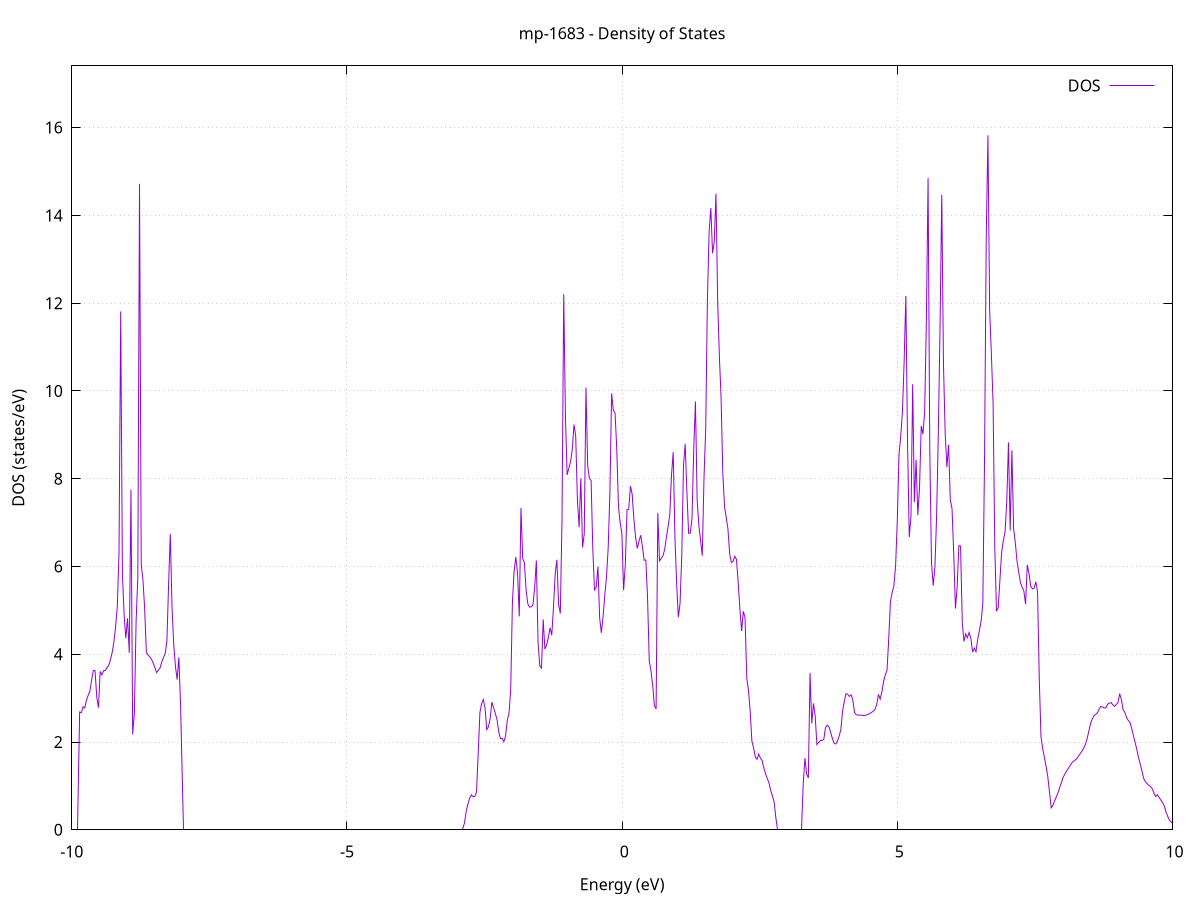 set title 'mp-1683 - Density of States'
set xlabel 'Energy (eV)'
set ylabel 'DOS (states/eV)'
set grid
set xrange [-10:10]
set yrange [0:17.407]
set xzeroaxis lt -1
set terminal png size 800,600
set output 'mp-1683_dos_gnuplot.png'
plot '-' using 1:2 with lines title 'DOS'
-49.112000 0.000000
-49.080900 0.000000
-49.049800 0.000000
-49.018700 0.000000
-48.987700 0.000000
-48.956600 0.000000
-48.925500 0.000000
-48.894400 0.000000
-48.863300 0.000000
-48.832300 0.000000
-48.801200 0.000000
-48.770100 0.000000
-48.739000 0.000000
-48.707900 0.000000
-48.676900 0.000000
-48.645800 0.000000
-48.614700 0.000000
-48.583600 0.000000
-48.552500 0.000000
-48.521500 0.000000
-48.490400 0.000000
-48.459300 0.000000
-48.428200 0.000000
-48.397100 0.000000
-48.366100 0.000000
-48.335000 0.000000
-48.303900 0.000000
-48.272800 0.000000
-48.241700 0.000000
-48.210600 0.000000
-48.179600 0.000000
-48.148500 0.000000
-48.117400 0.000000
-48.086300 0.000000
-48.055200 0.000000
-48.024200 0.000000
-47.993100 0.000000
-47.962000 0.000000
-47.930900 0.000000
-47.899800 0.000000
-47.868800 0.000000
-47.837700 0.000000
-47.806600 0.000000
-47.775500 0.000000
-47.744400 0.000000
-47.713400 0.000000
-47.682300 0.000000
-47.651200 0.000000
-47.620100 0.000000
-47.589000 0.000000
-47.558000 0.000000
-47.526900 0.000000
-47.495800 0.000000
-47.464700 0.000000
-47.433600 0.000000
-47.402600 0.000000
-47.371500 0.000000
-47.340400 0.000000
-47.309300 0.000000
-47.278200 0.000000
-47.247200 0.000000
-47.216100 0.000000
-47.185000 0.000000
-47.153900 0.000000
-47.122800 0.000000
-47.091700 0.000000
-47.060700 0.000000
-47.029600 0.000000
-46.998500 0.000000
-46.967400 0.000000
-46.936300 0.000000
-46.905300 0.000000
-46.874200 0.000000
-46.843100 0.000000
-46.812000 0.000000
-46.780900 0.000000
-46.749900 0.000000
-46.718800 0.000000
-46.687700 0.000000
-46.656600 0.000000
-46.625500 0.000000
-46.594500 0.000000
-46.563400 0.000000
-46.532300 0.000000
-46.501200 0.000000
-46.470100 0.000000
-46.439100 0.000000
-46.408000 0.000000
-46.376900 0.000000
-46.345800 0.000000
-46.314700 0.000000
-46.283700 434.742500
-46.252600 0.000000
-46.221500 0.000000
-46.190400 0.000000
-46.159300 0.000000
-46.128200 0.000000
-46.097200 0.000000
-46.066100 0.000000
-46.035000 0.000000
-46.003900 0.000000
-45.972800 0.000000
-45.941800 0.000000
-45.910700 0.000000
-45.879600 0.000000
-45.848500 0.000000
-45.817400 0.000000
-45.786400 0.000000
-45.755300 0.000000
-45.724200 0.000000
-45.693100 0.000000
-45.662000 0.000000
-45.631000 0.000000
-45.599900 0.000000
-45.568800 0.000000
-45.537700 0.000000
-45.506600 0.000000
-45.475600 0.000000
-45.444500 0.000000
-45.413400 0.000000
-45.382300 0.000000
-45.351200 0.000000
-45.320200 0.000000
-45.289100 0.000000
-45.258000 0.000000
-45.226900 0.000000
-45.195800 0.000000
-45.164800 0.000000
-45.133700 0.000000
-45.102600 0.000000
-45.071500 0.000000
-45.040400 0.000000
-45.009300 0.000000
-44.978300 0.000000
-44.947200 0.000000
-44.916100 0.000000
-44.885000 0.000000
-44.853900 0.000000
-44.822900 0.000000
-44.791800 0.000000
-44.760700 0.000000
-44.729600 0.000000
-44.698500 0.000000
-44.667500 0.000000
-44.636400 0.000000
-44.605300 0.000000
-44.574200 0.000000
-44.543100 0.000000
-44.512100 0.000000
-44.481000 0.000000
-44.449900 0.000000
-44.418800 0.000000
-44.387700 0.000000
-44.356700 0.000000
-44.325600 0.000000
-44.294500 0.000000
-44.263400 0.000000
-44.232300 0.000000
-44.201300 0.000000
-44.170200 0.000000
-44.139100 0.000000
-44.108000 0.000000
-44.076900 0.000000
-44.045800 0.000000
-44.014800 0.000000
-43.983700 0.000000
-43.952600 0.000000
-43.921500 0.000000
-43.890400 0.000000
-43.859400 0.000000
-43.828300 0.000000
-43.797200 0.000000
-43.766100 0.000000
-43.735000 0.000000
-43.704000 0.000000
-43.672900 0.000000
-43.641800 0.000000
-43.610700 0.000000
-43.579600 0.000000
-43.548600 0.000000
-43.517500 0.000000
-43.486400 0.000000
-43.455300 0.000000
-43.424200 0.000000
-43.393200 0.000000
-43.362100 0.000000
-43.331000 0.000000
-43.299900 0.000000
-43.268800 0.000000
-43.237800 0.000000
-43.206700 0.000000
-43.175600 0.000000
-43.144500 0.000000
-43.113400 0.000000
-43.082400 0.000000
-43.051300 0.000000
-43.020200 0.000000
-42.989100 0.000000
-42.958000 0.000000
-42.926900 0.000000
-42.895900 0.000000
-42.864800 0.000000
-42.833700 0.000000
-42.802600 0.000000
-42.771500 0.000000
-42.740500 0.000000
-42.709400 0.000000
-42.678300 0.000000
-42.647200 0.000000
-42.616100 0.000000
-42.585100 0.000000
-42.554000 0.000000
-42.522900 0.000000
-42.491800 0.000000
-42.460700 0.000000
-42.429700 0.000000
-42.398600 0.000000
-42.367500 0.000000
-42.336400 0.000000
-42.305300 0.000000
-42.274300 0.000000
-42.243200 0.000000
-42.212100 0.000000
-42.181000 0.000000
-42.149900 0.000000
-42.118900 0.000000
-42.087800 0.000000
-42.056700 0.000000
-42.025600 0.000000
-41.994500 0.000000
-41.963400 0.000000
-41.932400 0.000000
-41.901300 0.000000
-41.870200 0.000000
-41.839100 0.000000
-41.808000 0.000000
-41.777000 0.000000
-41.745900 0.000000
-41.714800 0.000000
-41.683700 0.000000
-41.652600 0.000000
-41.621600 0.000000
-41.590500 0.000000
-41.559400 0.000000
-41.528300 0.000000
-41.497200 0.000000
-41.466200 0.000000
-41.435100 0.000000
-41.404000 0.000000
-41.372900 0.000000
-41.341800 0.000000
-41.310800 0.000000
-41.279700 0.000000
-41.248600 0.000000
-41.217500 0.000000
-41.186400 0.000000
-41.155400 0.000000
-41.124300 0.000000
-41.093200 0.000000
-41.062100 0.000000
-41.031000 0.000000
-40.999900 0.000000
-40.968900 0.000000
-40.937800 0.000000
-40.906700 0.000000
-40.875600 0.000000
-40.844500 0.000000
-40.813500 0.000000
-40.782400 0.000000
-40.751300 0.000000
-40.720200 0.000000
-40.689100 0.000000
-40.658100 0.000000
-40.627000 0.000000
-40.595900 0.000000
-40.564800 0.000000
-40.533700 0.000000
-40.502700 0.000000
-40.471600 0.000000
-40.440500 0.000000
-40.409400 0.000000
-40.378300 0.000000
-40.347300 0.000000
-40.316200 0.000000
-40.285100 0.000000
-40.254000 0.000000
-40.222900 0.000000
-40.191900 0.000000
-40.160800 0.000000
-40.129700 0.000000
-40.098600 0.000000
-40.067500 0.000000
-40.036500 0.000000
-40.005400 0.000000
-39.974300 0.000000
-39.943200 0.000000
-39.912100 0.000000
-39.881000 0.000000
-39.850000 0.000000
-39.818900 0.000000
-39.787800 0.000000
-39.756700 0.000000
-39.725600 0.000000
-39.694600 0.000000
-39.663500 0.000000
-39.632400 0.000000
-39.601300 0.000000
-39.570200 0.000000
-39.539200 0.000000
-39.508100 0.000000
-39.477000 0.000000
-39.445900 0.000000
-39.414800 0.000000
-39.383800 0.000000
-39.352700 0.000000
-39.321600 0.000000
-39.290500 0.000000
-39.259400 0.000000
-39.228400 0.000000
-39.197300 0.000000
-39.166200 0.000000
-39.135100 0.000000
-39.104000 0.000000
-39.073000 0.000000
-39.041900 0.000000
-39.010800 0.000000
-38.979700 0.000000
-38.948600 0.000000
-38.917500 0.000000
-38.886500 0.000000
-38.855400 0.000000
-38.824300 0.000000
-38.793200 0.000000
-38.762100 0.000000
-38.731100 0.000000
-38.700000 0.000000
-38.668900 0.000000
-38.637800 0.000000
-38.606700 0.000000
-38.575700 0.000000
-38.544600 0.000000
-38.513500 0.000000
-38.482400 0.000000
-38.451300 0.000000
-38.420300 0.000000
-38.389200 0.000000
-38.358100 0.000000
-38.327000 0.000000
-38.295900 0.000000
-38.264900 0.000000
-38.233800 0.000000
-38.202700 0.000000
-38.171600 0.000000
-38.140500 0.000000
-38.109500 0.000000
-38.078400 0.000000
-38.047300 0.000000
-38.016200 0.000000
-37.985100 0.000000
-37.954100 0.000000
-37.923000 0.000000
-37.891900 0.000000
-37.860800 0.000000
-37.829700 0.000000
-37.798600 0.000000
-37.767600 0.000000
-37.736500 0.000000
-37.705400 0.000000
-37.674300 0.000000
-37.643200 0.000000
-37.612200 0.000000
-37.581100 0.000000
-37.550000 0.000000
-37.518900 0.000000
-37.487800 0.000000
-37.456800 0.000000
-37.425700 0.000000
-37.394600 0.000000
-37.363500 0.000000
-37.332400 0.000000
-37.301400 0.000000
-37.270300 0.000000
-37.239200 0.000000
-37.208100 0.000000
-37.177000 0.000000
-37.146000 0.000000
-37.114900 0.000000
-37.083800 0.000000
-37.052700 0.000000
-37.021600 0.000000
-36.990600 0.000000
-36.959500 0.000000
-36.928400 0.000000
-36.897300 0.000000
-36.866200 0.000000
-36.835100 0.000000
-36.804100 0.000000
-36.773000 0.000000
-36.741900 0.000000
-36.710800 0.000000
-36.679700 0.000000
-36.648700 0.000000
-36.617600 0.000000
-36.586500 0.000000
-36.555400 0.000000
-36.524300 0.000000
-36.493300 0.000000
-36.462200 0.000000
-36.431100 0.000000
-36.400000 0.000000
-36.368900 0.000000
-36.337900 0.000000
-36.306800 0.000000
-36.275700 0.000000
-36.244600 0.000000
-36.213500 0.000000
-36.182500 0.000000
-36.151400 0.000000
-36.120300 0.000000
-36.089200 0.000000
-36.058100 0.000000
-36.027100 0.000000
-35.996000 0.000000
-35.964900 0.000000
-35.933800 0.000000
-35.902700 0.000000
-35.871700 0.000000
-35.840600 0.000000
-35.809500 0.000000
-35.778400 0.000000
-35.747300 0.000000
-35.716200 0.000000
-35.685200 0.000000
-35.654100 0.000000
-35.623000 0.000000
-35.591900 0.000000
-35.560800 0.000000
-35.529800 0.000000
-35.498700 0.000000
-35.467600 0.000000
-35.436500 0.000000
-35.405400 0.000000
-35.374400 0.000000
-35.343300 0.000000
-35.312200 0.000000
-35.281100 0.000000
-35.250000 0.000000
-35.219000 0.000000
-35.187900 0.000000
-35.156800 0.000000
-35.125700 0.000000
-35.094600 0.000000
-35.063600 0.000000
-35.032500 0.000000
-35.001400 0.000000
-34.970300 0.000000
-34.939200 0.000000
-34.908200 0.000000
-34.877100 0.000000
-34.846000 0.000000
-34.814900 0.000000
-34.783800 0.000000
-34.752700 0.000000
-34.721700 0.000000
-34.690600 0.000000
-34.659500 0.000000
-34.628400 0.000000
-34.597300 0.000000
-34.566300 0.000000
-34.535200 0.000000
-34.504100 0.000000
-34.473000 0.000000
-34.441900 0.000000
-34.410900 0.000000
-34.379800 0.000000
-34.348700 0.000000
-34.317600 0.000000
-34.286500 0.000000
-34.255500 0.000000
-34.224400 0.000000
-34.193300 0.000000
-34.162200 0.000000
-34.131100 0.000000
-34.100100 0.000000
-34.069000 0.000000
-34.037900 0.000000
-34.006800 0.000000
-33.975700 0.000000
-33.944700 0.000000
-33.913600 0.000000
-33.882500 0.000000
-33.851400 0.000000
-33.820300 0.000000
-33.789200 0.000000
-33.758200 0.000000
-33.727100 0.000000
-33.696000 0.000000
-33.664900 0.000000
-33.633800 0.000000
-33.602800 0.000000
-33.571700 0.000000
-33.540600 0.000000
-33.509500 0.000000
-33.478400 0.000000
-33.447400 0.000000
-33.416300 0.000000
-33.385200 0.000000
-33.354100 0.000000
-33.323000 0.000000
-33.292000 0.000000
-33.260900 0.000000
-33.229800 0.000000
-33.198700 0.000000
-33.167600 0.000000
-33.136600 0.000000
-33.105500 0.000000
-33.074400 0.000000
-33.043300 0.000000
-33.012200 0.000000
-32.981200 0.000000
-32.950100 0.000000
-32.919000 0.000000
-32.887900 0.000000
-32.856800 0.000000
-32.825800 0.000000
-32.794700 0.000000
-32.763600 0.000000
-32.732500 0.000000
-32.701400 0.000000
-32.670300 0.000000
-32.639300 0.000000
-32.608200 0.000000
-32.577100 0.000000
-32.546000 0.000000
-32.514900 0.000000
-32.483900 0.000000
-32.452800 0.000000
-32.421700 0.000000
-32.390600 0.000000
-32.359500 0.000000
-32.328500 0.000000
-32.297400 0.000000
-32.266300 0.000000
-32.235200 0.000000
-32.204100 0.000000
-32.173100 0.000000
-32.142000 0.000000
-32.110900 0.000000
-32.079800 0.000000
-32.048700 0.000000
-32.017700 0.000000
-31.986600 0.000000
-31.955500 0.000000
-31.924400 0.000000
-31.893300 0.000000
-31.862300 0.000000
-31.831200 0.000000
-31.800100 0.000000
-31.769000 0.000000
-31.737900 0.000000
-31.706800 0.000000
-31.675800 0.000000
-31.644700 0.000000
-31.613600 0.000000
-31.582500 0.000000
-31.551400 0.000000
-31.520400 0.000000
-31.489300 0.000000
-31.458200 0.000000
-31.427100 0.000000
-31.396000 0.000000
-31.365000 0.000000
-31.333900 0.000000
-31.302800 0.000000
-31.271700 0.000000
-31.240600 0.000000
-31.209600 0.000000
-31.178500 0.000000
-31.147400 0.000000
-31.116300 0.000000
-31.085200 0.000000
-31.054200 0.000000
-31.023100 0.000000
-30.992000 0.000000
-30.960900 0.000000
-30.929800 0.000000
-30.898800 0.000000
-30.867700 0.000000
-30.836600 0.000000
-30.805500 0.000000
-30.774400 0.000000
-30.743400 0.000000
-30.712300 0.000000
-30.681200 0.000000
-30.650100 0.000000
-30.619000 0.000000
-30.587900 0.000000
-30.556900 0.000000
-30.525800 0.000000
-30.494700 0.000000
-30.463600 0.000000
-30.432500 0.000000
-30.401500 0.000000
-30.370400 0.000000
-30.339300 0.000000
-30.308200 0.000000
-30.277100 0.000000
-30.246100 0.000000
-30.215000 0.000000
-30.183900 0.000000
-30.152800 0.000000
-30.121700 0.000000
-30.090700 0.000000
-30.059600 0.000000
-30.028500 0.000000
-29.997400 0.000000
-29.966300 0.000000
-29.935300 0.000000
-29.904200 0.000000
-29.873100 0.000000
-29.842000 0.000000
-29.810900 0.000000
-29.779900 0.000000
-29.748800 0.000000
-29.717700 0.000000
-29.686600 0.000000
-29.655500 0.000000
-29.624400 0.000000
-29.593400 0.000000
-29.562300 0.000000
-29.531200 0.000000
-29.500100 0.000000
-29.469000 0.000000
-29.438000 0.000000
-29.406900 0.000000
-29.375800 0.000000
-29.344700 0.000000
-29.313600 0.000000
-29.282600 0.000000
-29.251500 0.000000
-29.220400 0.000000
-29.189300 0.000000
-29.158200 0.000000
-29.127200 0.000000
-29.096100 0.000000
-29.065000 0.000000
-29.033900 0.000000
-29.002800 0.000000
-28.971800 0.000000
-28.940700 0.000000
-28.909600 0.000000
-28.878500 0.000000
-28.847400 0.000000
-28.816400 0.000000
-28.785300 0.000000
-28.754200 0.000000
-28.723100 0.000000
-28.692000 0.000000
-28.661000 0.000000
-28.629900 0.000000
-28.598800 0.000000
-28.567700 0.000000
-28.536600 0.000000
-28.505500 0.000000
-28.474500 0.000000
-28.443400 0.000000
-28.412300 0.000000
-28.381200 0.000000
-28.350100 0.000000
-28.319100 0.000000
-28.288000 0.000000
-28.256900 0.000000
-28.225800 0.000000
-28.194700 0.000000
-28.163700 0.000000
-28.132600 0.000000
-28.101500 0.000000
-28.070400 0.000000
-28.039300 0.000000
-28.008300 0.000000
-27.977200 0.000000
-27.946100 0.000000
-27.915000 0.000000
-27.883900 0.000000
-27.852900 0.000000
-27.821800 0.000000
-27.790700 0.000000
-27.759600 0.000000
-27.728500 0.000000
-27.697500 0.000000
-27.666400 0.000000
-27.635300 0.000000
-27.604200 0.000000
-27.573100 0.000000
-27.542000 0.000000
-27.511000 0.000000
-27.479900 0.000000
-27.448800 0.000000
-27.417700 0.000000
-27.386600 0.000000
-27.355600 0.000000
-27.324500 0.000000
-27.293400 0.000000
-27.262300 0.000000
-27.231200 0.000000
-27.200200 0.000000
-27.169100 0.000000
-27.138000 0.000000
-27.106900 0.000000
-27.075800 0.000000
-27.044800 0.000000
-27.013700 0.000000
-26.982600 0.000000
-26.951500 0.000000
-26.920400 0.000000
-26.889400 0.000000
-26.858300 0.000000
-26.827200 0.000000
-26.796100 0.000000
-26.765000 0.000000
-26.734000 0.000000
-26.702900 0.000000
-26.671800 0.000000
-26.640700 0.000000
-26.609600 0.000000
-26.578500 0.000000
-26.547500 0.000000
-26.516400 0.000000
-26.485300 0.000000
-26.454200 0.000000
-26.423100 0.000000
-26.392100 0.000000
-26.361000 0.000000
-26.329900 0.000000
-26.298800 0.000000
-26.267700 0.000000
-26.236700 0.000000
-26.205600 0.000000
-26.174500 0.000000
-26.143400 0.000000
-26.112300 0.000000
-26.081300 0.000000
-26.050200 0.000000
-26.019100 0.000000
-25.988000 0.000000
-25.956900 0.000000
-25.925900 0.000000
-25.894800 0.000000
-25.863700 0.000000
-25.832600 0.000000
-25.801500 0.000000
-25.770500 0.000000
-25.739400 0.000000
-25.708300 0.000000
-25.677200 0.000000
-25.646100 0.000000
-25.615100 0.000000
-25.584000 0.000000
-25.552900 0.000000
-25.521800 0.000000
-25.490700 0.000000
-25.459600 0.000000
-25.428600 0.000000
-25.397500 0.000000
-25.366400 0.000000
-25.335300 0.000000
-25.304200 0.000000
-25.273200 0.000000
-25.242100 0.000000
-25.211000 0.000000
-25.179900 0.000000
-25.148800 0.000000
-25.117800 0.000000
-25.086700 0.000000
-25.055600 0.000000
-25.024500 0.000000
-24.993400 0.000000
-24.962400 0.000000
-24.931300 0.000000
-24.900200 0.000000
-24.869100 0.000000
-24.838000 0.000000
-24.807000 0.000000
-24.775900 0.000000
-24.744800 0.000000
-24.713700 0.000000
-24.682600 0.000000
-24.651600 0.000000
-24.620500 0.000000
-24.589400 0.000000
-24.558300 0.000000
-24.527200 0.000000
-24.496100 23.070700
-24.465100 107.291200
-24.434000 25.598800
-24.402900 28.675300
-24.371800 0.000000
-24.340700 0.000000
-24.309700 127.005100
-24.278600 0.000000
-24.247500 0.000000
-24.216400 0.000000
-24.185300 0.000000
-24.154300 0.000000
-24.123200 0.000000
-24.092100 0.000000
-24.061000 0.000000
-24.029900 0.000000
-23.998900 0.000000
-23.967800 0.000000
-23.936700 0.000000
-23.905600 0.000000
-23.874500 0.000000
-23.843500 0.000000
-23.812400 0.000000
-23.781300 0.000000
-23.750200 0.000000
-23.719100 0.000000
-23.688100 0.000000
-23.657000 0.000000
-23.625900 0.000000
-23.594800 0.000000
-23.563700 0.000000
-23.532700 0.000000
-23.501600 0.000000
-23.470500 0.000000
-23.439400 0.000000
-23.408300 0.000000
-23.377200 0.000000
-23.346200 0.000000
-23.315100 0.000000
-23.284000 0.000000
-23.252900 0.000000
-23.221800 0.000000
-23.190800 0.000000
-23.159700 0.000000
-23.128600 0.000000
-23.097500 0.000000
-23.066400 0.000000
-23.035400 0.000000
-23.004300 0.000000
-22.973200 0.000000
-22.942100 0.000000
-22.911000 0.000000
-22.880000 0.000000
-22.848900 0.000000
-22.817800 0.000000
-22.786700 0.000000
-22.755600 0.000000
-22.724600 0.000000
-22.693500 0.000000
-22.662400 0.000000
-22.631300 0.000000
-22.600200 0.000000
-22.569200 0.000000
-22.538100 0.000000
-22.507000 0.000000
-22.475900 0.000000
-22.444800 0.000000
-22.413700 0.000000
-22.382700 0.000000
-22.351600 0.000000
-22.320500 0.000000
-22.289400 0.000000
-22.258300 0.000000
-22.227300 0.000000
-22.196200 0.000000
-22.165100 0.000000
-22.134000 0.000000
-22.102900 0.000000
-22.071900 0.000000
-22.040800 0.000000
-22.009700 0.000000
-21.978600 0.000000
-21.947500 0.000000
-21.916500 0.000000
-21.885400 0.000000
-21.854300 0.000000
-21.823200 0.000000
-21.792100 0.000000
-21.761100 0.000000
-21.730000 0.000000
-21.698900 0.000000
-21.667800 0.000000
-21.636700 0.000000
-21.605700 0.000000
-21.574600 0.000000
-21.543500 0.000000
-21.512400 0.000000
-21.481300 0.000000
-21.450300 0.000000
-21.419200 0.000000
-21.388100 0.000000
-21.357000 0.000000
-21.325900 0.000000
-21.294800 0.000000
-21.263800 0.000000
-21.232700 0.000000
-21.201600 0.000000
-21.170500 0.000000
-21.139400 0.000000
-21.108400 0.000000
-21.077300 0.000000
-21.046200 0.000000
-21.015100 0.000000
-20.984000 0.000000
-20.953000 0.000000
-20.921900 0.000000
-20.890800 0.000000
-20.859700 0.000000
-20.828600 0.000000
-20.797600 0.000000
-20.766500 0.000000
-20.735400 0.000000
-20.704300 0.000000
-20.673200 0.000000
-20.642200 0.000000
-20.611100 0.000000
-20.580000 0.000000
-20.548900 0.000000
-20.517800 0.000000
-20.486800 0.000000
-20.455700 0.000000
-20.424600 0.000000
-20.393500 0.000000
-20.362400 0.000000
-20.331300 0.000000
-20.300300 0.000000
-20.269200 0.000000
-20.238100 0.000000
-20.207000 0.000000
-20.175900 0.000000
-20.144900 0.000000
-20.113800 0.000000
-20.082700 0.000000
-20.051600 0.000000
-20.020500 0.000000
-19.989500 0.000000
-19.958400 0.000000
-19.927300 0.000000
-19.896200 0.000000
-19.865100 0.000000
-19.834100 0.000000
-19.803000 0.000000
-19.771900 0.000000
-19.740800 0.000000
-19.709700 0.000000
-19.678700 0.000000
-19.647600 0.000000
-19.616500 0.000000
-19.585400 0.000000
-19.554300 0.000000
-19.523300 0.000000
-19.492200 0.000000
-19.461100 0.000000
-19.430000 0.000000
-19.398900 0.000000
-19.367800 0.000000
-19.336800 0.000000
-19.305700 0.000000
-19.274600 0.000000
-19.243500 0.000000
-19.212400 0.000000
-19.181400 0.000000
-19.150300 0.000000
-19.119200 0.000000
-19.088100 0.000000
-19.057000 0.000000
-19.026000 0.000000
-18.994900 0.000000
-18.963800 0.000000
-18.932700 0.000000
-18.901600 0.000000
-18.870600 0.000000
-18.839500 0.000000
-18.808400 0.000000
-18.777300 0.000000
-18.746200 0.000000
-18.715200 0.000000
-18.684100 0.000000
-18.653000 0.000000
-18.621900 0.000000
-18.590800 0.000000
-18.559800 0.000000
-18.528700 0.000000
-18.497600 0.000000
-18.466500 0.000000
-18.435400 0.000000
-18.404400 0.000000
-18.373300 0.000000
-18.342200 0.000000
-18.311100 0.000000
-18.280000 0.000000
-18.248900 0.000000
-18.217900 0.000000
-18.186800 0.000000
-18.155700 0.000000
-18.124600 0.000000
-18.093500 0.000000
-18.062500 0.000000
-18.031400 0.000000
-18.000300 0.000000
-17.969200 0.000000
-17.938100 0.000000
-17.907100 0.000000
-17.876000 0.000000
-17.844900 0.000000
-17.813800 0.000000
-17.782700 0.000000
-17.751700 0.000000
-17.720600 0.000000
-17.689500 0.000000
-17.658400 0.000000
-17.627300 0.000000
-17.596300 0.000000
-17.565200 0.000000
-17.534100 0.000000
-17.503000 0.000000
-17.471900 0.000000
-17.440900 0.000000
-17.409800 0.000000
-17.378700 0.000000
-17.347600 0.000000
-17.316500 0.000000
-17.285400 0.000000
-17.254400 0.000000
-17.223300 0.000000
-17.192200 0.000000
-17.161100 0.000000
-17.130000 0.000000
-17.099000 0.000000
-17.067900 0.000000
-17.036800 0.000000
-17.005700 0.000000
-16.974600 0.000000
-16.943600 0.000000
-16.912500 0.000000
-16.881400 0.000000
-16.850300 0.000000
-16.819200 0.000000
-16.788200 0.000000
-16.757100 0.000000
-16.726000 0.000000
-16.694900 0.000000
-16.663800 0.000000
-16.632800 0.000000
-16.601700 0.000000
-16.570600 0.000000
-16.539500 0.000000
-16.508400 0.000000
-16.477400 0.000000
-16.446300 0.000000
-16.415200 0.000000
-16.384100 0.000000
-16.353000 0.000000
-16.322000 0.000000
-16.290900 0.000000
-16.259800 0.000000
-16.228700 0.000000
-16.197600 0.000000
-16.166500 0.000000
-16.135500 0.000000
-16.104400 0.000000
-16.073300 0.000000
-16.042200 0.000000
-16.011100 0.000000
-15.980100 0.000000
-15.949000 0.000000
-15.917900 0.000000
-15.886800 0.000000
-15.855700 0.000000
-15.824700 0.000000
-15.793600 0.000000
-15.762500 0.000000
-15.731400 0.000000
-15.700300 0.000000
-15.669300 0.000000
-15.638200 0.000000
-15.607100 0.000000
-15.576000 0.000000
-15.544900 0.000000
-15.513900 0.000000
-15.482800 0.000000
-15.451700 0.000000
-15.420600 0.000000
-15.389500 0.000000
-15.358500 0.000000
-15.327400 0.000000
-15.296300 0.000000
-15.265200 0.000000
-15.234100 0.000000
-15.203000 0.000000
-15.172000 0.000000
-15.140900 0.000000
-15.109800 0.000000
-15.078700 0.000000
-15.047600 0.000000
-15.016600 0.000000
-14.985500 0.000000
-14.954400 0.000000
-14.923300 0.000000
-14.892200 0.000000
-14.861200 0.000000
-14.830100 0.000000
-14.799000 0.000000
-14.767900 0.000000
-14.736800 0.000000
-14.705800 0.000000
-14.674700 0.000000
-14.643600 0.000000
-14.612500 0.000000
-14.581400 0.000000
-14.550400 0.000000
-14.519300 0.000000
-14.488200 0.000000
-14.457100 0.000000
-14.426000 0.000000
-14.395000 0.000000
-14.363900 0.000000
-14.332800 0.000000
-14.301700 0.000000
-14.270600 0.000000
-14.239600 0.000000
-14.208500 0.000000
-14.177400 0.000000
-14.146300 0.000000
-14.115200 0.000000
-14.084100 0.000000
-14.053100 0.000000
-14.022000 0.000000
-13.990900 0.000000
-13.959800 0.000000
-13.928700 0.000000
-13.897700 0.000000
-13.866600 0.000000
-13.835500 0.000000
-13.804400 0.000000
-13.773300 0.000000
-13.742300 0.000000
-13.711200 0.000000
-13.680100 0.000000
-13.649000 0.000000
-13.617900 0.000000
-13.586900 0.000000
-13.555800 0.000000
-13.524700 0.000000
-13.493600 0.000000
-13.462500 0.000000
-13.431500 0.000000
-13.400400 0.000000
-13.369300 0.000000
-13.338200 0.000000
-13.307100 0.000000
-13.276100 0.000000
-13.245000 0.000000
-13.213900 0.000000
-13.182800 0.000000
-13.151700 0.000000
-13.120600 0.000000
-13.089600 0.000000
-13.058500 0.000000
-13.027400 0.000000
-12.996300 0.000000
-12.965200 0.000000
-12.934200 0.000000
-12.903100 0.000000
-12.872000 0.000000
-12.840900 0.000000
-12.809800 0.000000
-12.778800 0.000000
-12.747700 0.000000
-12.716600 0.000000
-12.685500 0.000000
-12.654400 0.000000
-12.623400 0.000000
-12.592300 0.000000
-12.561200 0.000000
-12.530100 0.000000
-12.499000 0.000000
-12.468000 0.000000
-12.436900 0.000000
-12.405800 0.000000
-12.374700 0.000000
-12.343600 0.000000
-12.312600 0.000000
-12.281500 0.000000
-12.250400 0.000000
-12.219300 0.000000
-12.188200 0.000000
-12.157100 0.000000
-12.126100 0.000000
-12.095000 0.000000
-12.063900 0.000000
-12.032800 0.000000
-12.001700 0.000000
-11.970700 0.000000
-11.939600 0.000000
-11.908500 0.000000
-11.877400 0.000000
-11.846300 0.000000
-11.815300 0.000000
-11.784200 0.000000
-11.753100 0.739500
-11.722000 1.530400
-11.690900 2.120700
-11.659900 2.647700
-11.628800 3.663200
-11.597700 5.221000
-11.566600 5.470000
-11.535500 5.850400
-11.504500 6.328100
-11.473400 7.083100
-11.442300 8.064200
-11.411200 10.898900
-11.380100 11.132600
-11.349100 12.593800
-11.318000 8.803600
-11.286900 7.292500
-11.255800 6.582800
-11.224700 5.942800
-11.193700 5.430600
-11.162600 5.029900
-11.131500 4.787500
-11.100400 0.000000
-11.069300 0.000000
-11.038200 0.000000
-11.007200 0.000000
-10.976100 0.000000
-10.945000 0.000000
-10.913900 0.000000
-10.882800 0.000000
-10.851800 0.000000
-10.820700 0.000000
-10.789600 0.000000
-10.758500 0.000000
-10.727400 0.000000
-10.696400 0.000000
-10.665300 0.000000
-10.634200 0.000000
-10.603100 0.000000
-10.572000 0.000000
-10.541000 0.000000
-10.509900 0.000000
-10.478800 0.000000
-10.447700 0.000000
-10.416600 0.000000
-10.385600 0.000000
-10.354500 0.000000
-10.323400 0.000000
-10.292300 0.000000
-10.261200 0.000000
-10.230200 0.000000
-10.199100 0.000000
-10.168000 0.000000
-10.136900 0.000000
-10.105800 0.000000
-10.074700 0.000000
-10.043700 0.000000
-10.012600 0.000000
-9.981500 0.000000
-9.950400 0.000000
-9.919300 0.000000
-9.888300 0.000000
-9.857200 2.684000
-9.826100 2.667700
-9.795000 2.806500
-9.763900 2.775900
-9.732900 2.957900
-9.701800 3.064700
-9.670700 3.163300
-9.639600 3.415600
-9.608500 3.632300
-9.577500 3.627400
-9.546400 3.025600
-9.515300 2.782100
-9.484200 3.610100
-9.453100 3.529700
-9.422100 3.626300
-9.391000 3.628200
-9.359900 3.693700
-9.328800 3.748000
-9.297700 3.875500
-9.266700 4.034900
-9.235600 4.273900
-9.204500 4.615800
-9.173400 5.077600
-9.142300 6.294100
-9.111300 11.811500
-9.080200 5.836400
-9.049100 4.889600
-9.018000 4.368100
-8.986900 4.819900
-8.955800 4.031600
-8.924800 7.749300
-8.893700 2.173800
-8.862600 2.661900
-8.831500 4.756200
-8.800400 5.738900
-8.769400 14.718100
-8.738300 6.041600
-8.707200 5.698700
-8.676100 5.046600
-8.645000 4.036000
-8.614000 3.981100
-8.582900 3.942200
-8.551800 3.888000
-8.520700 3.796500
-8.489600 3.696400
-8.458600 3.581800
-8.427500 3.632700
-8.396400 3.687800
-8.365300 3.823100
-8.334200 3.926300
-8.303200 4.013000
-8.272100 4.293000
-8.241000 5.596000
-8.209900 6.740900
-8.178800 5.068600
-8.147800 4.221300
-8.116700 3.724200
-8.085600 3.422200
-8.054500 3.930100
-8.023400 2.840300
-7.992300 1.158700
-7.961300 0.000000
-7.930200 0.000000
-7.899100 0.000000
-7.868000 0.000000
-7.836900 0.000000
-7.805900 0.000000
-7.774800 0.000000
-7.743700 0.000000
-7.712600 0.000000
-7.681500 0.000000
-7.650500 0.000000
-7.619400 0.000000
-7.588300 0.000000
-7.557200 0.000000
-7.526100 0.000000
-7.495100 0.000000
-7.464000 0.000000
-7.432900 0.000000
-7.401800 0.000000
-7.370700 0.000000
-7.339700 0.000000
-7.308600 0.000000
-7.277500 0.000000
-7.246400 0.000000
-7.215300 0.000000
-7.184300 0.000000
-7.153200 0.000000
-7.122100 0.000000
-7.091000 0.000000
-7.059900 0.000000
-7.028900 0.000000
-6.997800 0.000000
-6.966700 0.000000
-6.935600 0.000000
-6.904500 0.000000
-6.873400 0.000000
-6.842400 0.000000
-6.811300 0.000000
-6.780200 0.000000
-6.749100 0.000000
-6.718000 0.000000
-6.687000 0.000000
-6.655900 0.000000
-6.624800 0.000000
-6.593700 0.000000
-6.562600 0.000000
-6.531600 0.000000
-6.500500 0.000000
-6.469400 0.000000
-6.438300 0.000000
-6.407200 0.000000
-6.376200 0.000000
-6.345100 0.000000
-6.314000 0.000000
-6.282900 0.000000
-6.251800 0.000000
-6.220800 0.000000
-6.189700 0.000000
-6.158600 0.000000
-6.127500 0.000000
-6.096400 0.000000
-6.065400 0.000000
-6.034300 0.000000
-6.003200 0.000000
-5.972100 0.000000
-5.941000 0.000000
-5.909900 0.000000
-5.878900 0.000000
-5.847800 0.000000
-5.816700 0.000000
-5.785600 0.000000
-5.754500 0.000000
-5.723500 0.000000
-5.692400 0.000000
-5.661300 0.000000
-5.630200 0.000000
-5.599100 0.000000
-5.568100 0.000000
-5.537000 0.000000
-5.505900 0.000000
-5.474800 0.000000
-5.443700 0.000000
-5.412700 0.000000
-5.381600 0.000000
-5.350500 0.000000
-5.319400 0.000000
-5.288300 0.000000
-5.257300 0.000000
-5.226200 0.000000
-5.195100 0.000000
-5.164000 0.000000
-5.132900 0.000000
-5.101900 0.000000
-5.070800 0.000000
-5.039700 0.000000
-5.008600 0.000000
-4.977500 0.000000
-4.946400 0.000000
-4.915400 0.000000
-4.884300 0.000000
-4.853200 0.000000
-4.822100 0.000000
-4.791000 0.000000
-4.760000 0.000000
-4.728900 0.000000
-4.697800 0.000000
-4.666700 0.000000
-4.635600 0.000000
-4.604600 0.000000
-4.573500 0.000000
-4.542400 0.000000
-4.511300 0.000000
-4.480200 0.000000
-4.449200 0.000000
-4.418100 0.000000
-4.387000 0.000000
-4.355900 0.000000
-4.324800 0.000000
-4.293800 0.000000
-4.262700 0.000000
-4.231600 0.000000
-4.200500 0.000000
-4.169400 0.000000
-4.138400 0.000000
-4.107300 0.000000
-4.076200 0.000000
-4.045100 0.000000
-4.014000 0.000000
-3.983000 0.000000
-3.951900 0.000000
-3.920800 0.000000
-3.889700 0.000000
-3.858600 0.000000
-3.827500 0.000000
-3.796500 0.000000
-3.765400 0.000000
-3.734300 0.000000
-3.703200 0.000000
-3.672100 0.000000
-3.641100 0.000000
-3.610000 0.000000
-3.578900 0.000000
-3.547800 0.000000
-3.516700 0.000000
-3.485700 0.000000
-3.454600 0.000000
-3.423500 0.000000
-3.392400 0.000000
-3.361300 0.000000
-3.330300 0.000000
-3.299200 0.000000
-3.268100 0.000000
-3.237000 0.000000
-3.205900 0.000000
-3.174900 0.000000
-3.143800 0.000000
-3.112700 0.000000
-3.081600 0.000000
-3.050500 0.000000
-3.019500 0.000000
-2.988400 0.000000
-2.957300 0.000000
-2.926200 0.000000
-2.895100 0.000000
-2.864000 0.157500
-2.833000 0.424600
-2.801900 0.588600
-2.770800 0.720600
-2.739700 0.796100
-2.708600 0.753200
-2.677600 0.760500
-2.646500 0.856500
-2.615400 1.746600
-2.584300 2.673100
-2.553200 2.871500
-2.522200 2.966200
-2.491100 2.773900
-2.460000 2.281900
-2.428900 2.345600
-2.397800 2.537800
-2.366800 2.909100
-2.335700 2.780700
-2.304600 2.653200
-2.273500 2.508900
-2.242400 2.234500
-2.211400 2.076400
-2.180300 2.082400
-2.149200 2.006300
-2.118100 2.139300
-2.087000 2.495400
-2.056000 2.653400
-2.024900 3.181500
-1.993800 5.185100
-1.962700 5.894500
-1.931600 6.215600
-1.900600 5.848900
-1.869500 4.862700
-1.838400 7.332400
-1.807300 6.185900
-1.776200 6.083300
-1.745100 5.465700
-1.714100 5.147200
-1.683000 5.072300
-1.651900 5.081900
-1.620800 5.123700
-1.589700 5.517300
-1.558700 6.136700
-1.527600 4.251900
-1.496500 3.735300
-1.465400 3.684500
-1.434300 4.794700
-1.403300 4.115300
-1.372200 4.208700
-1.341100 4.377200
-1.310000 4.602500
-1.278900 4.433800
-1.247900 5.061900
-1.216800 5.824600
-1.185700 6.153200
-1.154600 5.133600
-1.123500 4.928700
-1.092500 7.091100
-1.061400 12.203500
-1.030300 9.418800
-0.999200 8.085900
-0.968100 8.240500
-0.937100 8.391100
-0.906000 8.668400
-0.874900 9.235000
-0.843800 8.972000
-0.812700 7.503900
-0.781600 6.892100
-0.750600 8.008800
-0.719500 6.433500
-0.688400 6.745500
-0.657300 10.079300
-0.626200 8.294800
-0.595200 7.999700
-0.564100 7.962500
-0.533000 6.382700
-0.501900 5.467200
-0.470800 5.526900
-0.439800 5.999800
-0.408700 4.823000
-0.377600 4.488000
-0.346500 4.856300
-0.315400 5.345200
-0.284400 5.767000
-0.253300 6.428100
-0.222200 7.706300
-0.191100 9.946300
-0.160000 9.555600
-0.129000 9.501300
-0.097900 8.684100
-0.066800 7.368100
-0.035700 6.995600
-0.004600 6.744500
0.026400 5.458800
0.057500 6.041200
0.088600 7.296300
0.119700 7.299800
0.150800 7.832600
0.181800 7.649700
0.212900 7.086700
0.244000 6.667300
0.275100 6.412400
0.306200 6.576400
0.337300 6.711600
0.368300 6.457300
0.399400 6.144000
0.430500 6.147800
0.461600 5.288400
0.492700 3.847800
0.523700 3.623600
0.554800 3.291000
0.585900 2.834900
0.617000 2.753100
0.648100 7.220600
0.679100 6.126600
0.710200 6.189600
0.741300 6.239500
0.772400 6.387200
0.803500 6.666200
0.834500 6.905500
0.865600 7.180500
0.896700 8.084200
0.927800 8.606700
0.958900 6.677400
0.989900 5.625700
1.021000 4.845900
1.052100 5.158700
1.083200 6.242700
1.114300 8.293800
1.145300 8.795300
1.176400 7.706000
1.207500 6.754900
1.238600 6.760500
1.269700 7.103200
1.300800 8.667400
1.331800 9.759300
1.362900 7.514000
1.394000 6.940600
1.425100 6.590900
1.456200 6.247700
1.487200 8.016400
1.518300 9.139200
1.549400 12.082800
1.580500 13.634100
1.611600 14.167700
1.642600 13.139100
1.673700 13.403000
1.704800 14.496000
1.735900 12.026800
1.767000 10.782600
1.798000 9.835000
1.829100 8.123900
1.860200 7.370700
1.891300 7.110400
1.922400 6.859400
1.953400 6.290400
1.984500 6.089100
2.015600 6.117500
2.046700 6.233300
2.077800 6.158700
2.108800 5.636400
2.139900 5.024200
2.171000 4.528100
2.202100 4.979800
2.233200 4.827700
2.264300 3.459500
2.295300 3.182700
2.326400 2.699600
2.357500 2.016700
2.388600 1.865300
2.419700 1.656100
2.450700 1.603200
2.481800 1.722500
2.512900 1.632500
2.544000 1.574700
2.575100 1.404600
2.606100 1.273700
2.637200 1.167300
2.668300 1.067700
2.699400 0.895400
2.730500 0.771100
2.761500 0.634900
2.792600 0.279100
2.823700 0.000000
2.854800 0.000000
2.885900 0.000000
2.916900 0.000000
2.948000 0.000000
2.979100 0.000000
3.010200 0.000000
3.041300 0.000000
3.072300 0.000000
3.103400 0.000000
3.134500 0.000000
3.165600 0.000000
3.196700 0.000000
3.227700 0.000000
3.258800 0.000000
3.289900 1.037100
3.321000 1.632200
3.352100 1.269300
3.383200 1.180800
3.414200 3.574900
3.445300 2.423000
3.476400 2.880400
3.507500 2.593100
3.538600 1.941200
3.569600 1.990700
3.600700 2.028400
3.631800 2.039500
3.662900 2.051300
3.694000 2.325000
3.725000 2.383500
3.756100 2.354500
3.787200 2.226700
3.818300 2.086000
3.849400 1.974800
3.880400 1.953600
3.911500 2.018100
3.942600 2.136100
3.973700 2.277900
4.004800 2.697100
4.035800 2.918100
4.066900 3.101900
4.098000 3.088100
4.129100 3.038900
4.160200 3.075700
4.191200 2.954600
4.222300 2.672300
4.253400 2.621600
4.284500 2.614600
4.315600 2.611600
4.346700 2.611500
4.377700 2.602000
4.408800 2.607200
4.439900 2.616600
4.471000 2.631100
4.502100 2.652400
4.533100 2.675800
4.564200 2.704700
4.595300 2.746400
4.626400 2.858000
4.657500 3.086300
4.688500 2.977200
4.719600 3.141900
4.750700 3.381400
4.781800 3.531500
4.812900 3.633200
4.843900 4.352500
4.875000 5.201200
4.906100 5.406300
4.937200 5.555300
4.968300 6.005100
4.999300 7.037400
5.030400 8.545300
5.061500 8.958900
5.092600 9.517300
5.123700 10.657600
5.154700 12.163700
5.185800 8.806000
5.216900 6.667900
5.248000 7.129900
5.279100 10.152500
5.310100 7.465200
5.341200 8.434300
5.372300 7.167200
5.403400 7.794000
5.434500 9.202300
5.465600 9.015000
5.496600 9.522800
5.527700 11.564000
5.558800 14.848400
5.589900 8.662300
5.621000 6.079000
5.652000 5.563300
5.683100 5.980200
5.714200 7.160200
5.745300 9.048700
5.776400 11.466800
5.807400 14.470400
5.838500 10.620500
5.869600 9.038500
5.900700 8.264700
5.931800 8.769300
5.962800 7.514900
5.993900 7.318100
6.025000 6.283500
6.056100 5.040000
6.087200 5.533500
6.118200 6.475200
6.149300 6.464600
6.180400 4.715200
6.211500 4.289700
6.242600 4.463700
6.273600 4.376000
6.304700 4.496700
6.335800 4.364500
6.366900 4.049000
6.398000 4.142000
6.429100 4.057400
6.460100 4.334100
6.491200 4.541000
6.522300 4.751400
6.553400 5.143000
6.584500 8.408500
6.615500 13.485000
6.646600 15.824400
6.677700 11.846900
6.708800 10.843300
6.739900 9.730900
6.770900 6.434100
6.802000 4.982700
6.833100 5.055900
6.864200 5.692900
6.895300 6.319800
6.926300 6.594800
6.957400 6.777400
6.988500 7.479900
7.019600 8.827600
7.050700 6.820800
7.081700 8.647000
7.112800 6.861500
7.143900 6.543600
7.175000 6.121600
7.206100 5.870400
7.237100 5.626600
7.268200 5.532500
7.299300 5.441900
7.330400 5.140600
7.361500 6.034100
7.392500 5.841400
7.423600 5.554000
7.454700 5.490100
7.485800 5.505600
7.516900 5.650600
7.548000 5.421700
7.579000 3.449800
7.610100 2.126800
7.641200 1.848200
7.672300 1.646400
7.703400 1.443800
7.734400 1.207200
7.765500 0.848200
7.796600 0.499300
7.827700 0.557000
7.858800 0.666000
7.889800 0.749500
7.920900 0.849000
7.952000 0.969900
7.983100 1.080200
8.014200 1.198100
8.045200 1.270800
8.076300 1.341200
8.107400 1.404400
8.138500 1.459700
8.169600 1.520900
8.200600 1.561600
8.231700 1.589700
8.262800 1.622400
8.293900 1.678100
8.325000 1.739100
8.356000 1.796200
8.387100 1.861800
8.418200 1.947300
8.449300 2.076600
8.480400 2.249800
8.511500 2.424000
8.542500 2.523700
8.573600 2.596200
8.604700 2.630100
8.635800 2.666100
8.666900 2.751900
8.697900 2.809500
8.729000 2.796200
8.760100 2.779700
8.791200 2.773400
8.822300 2.864400
8.853300 2.881400
8.884400 2.899100
8.915500 2.847000
8.946600 2.811000
8.977700 2.852800
9.008700 2.896200
9.039800 3.101700
9.070900 2.968000
9.102000 2.735700
9.133100 2.678100
9.164100 2.565200
9.195200 2.493000
9.226300 2.451800
9.257400 2.312600
9.288500 2.149300
9.319500 1.998200
9.350600 1.836900
9.381700 1.651300
9.412800 1.501000
9.443900 1.346400
9.475000 1.175800
9.506000 1.096700
9.537100 1.052500
9.568200 1.014700
9.599300 0.990600
9.630400 0.937200
9.661400 0.843600
9.692500 0.759000
9.723600 0.798400
9.754700 0.742100
9.785800 0.678500
9.816800 0.628500
9.847900 0.549100
9.879000 0.420200
9.910100 0.313400
9.941200 0.226900
9.972200 0.179100
10.003300 0.144900
10.034400 0.114000
10.065500 0.086200
10.096600 0.061400
10.127600 0.039500
10.158700 0.021700
10.189800 0.008700
10.220900 0.000500
10.252000 0.000000
10.283000 0.000000
10.314100 0.000000
10.345200 0.000000
10.376300 0.000000
10.407400 0.000000
10.438400 0.000000
10.469500 0.000000
10.500600 0.000000
10.531700 0.000000
10.562800 0.000000
10.593900 0.000000
10.624900 0.000000
10.656000 0.000000
10.687100 0.000000
10.718200 0.000000
10.749300 0.000000
10.780300 0.000000
10.811400 0.000000
10.842500 0.000000
10.873600 0.000000
10.904700 0.000000
10.935700 0.000000
10.966800 0.000000
10.997900 0.000000
11.029000 0.000000
11.060100 0.000000
11.091100 0.000000
11.122200 0.000000
11.153300 0.000000
11.184400 0.000000
11.215500 0.000000
11.246500 0.000000
11.277600 0.000000
11.308700 0.000000
11.339800 0.000000
11.370900 0.000000
11.401900 0.000000
11.433000 0.000000
11.464100 0.000000
11.495200 0.000000
11.526300 0.000000
11.557400 0.000000
11.588400 0.000000
11.619500 0.000000
11.650600 0.000000
11.681700 0.000000
11.712800 0.000000
11.743800 0.000000
11.774900 0.000000
11.806000 0.000000
11.837100 0.000000
11.868200 0.000000
11.899200 0.000000
11.930300 0.000000
11.961400 0.000000
11.992500 0.000000
12.023600 0.000000
12.054600 0.000000
12.085700 0.000000
12.116800 0.000000
12.147900 0.000000
12.179000 0.000000
12.210000 0.000000
12.241100 0.000000
12.272200 0.000000
12.303300 0.000000
12.334400 0.000000
12.365400 0.000000
12.396500 0.000000
12.427600 0.000000
12.458700 0.000000
12.489800 0.000000
12.520800 0.000000
12.551900 0.000000
12.583000 0.000000
12.614100 0.000000
12.645200 0.000000
12.676300 0.000000
12.707300 0.000000
12.738400 0.000000
12.769500 0.000000
12.800600 0.000000
12.831700 0.000000
12.862700 0.000000
12.893800 0.000000
12.924900 0.000000
12.956000 0.000000
12.987100 0.000000
13.018100 0.000000
13.049200 0.000000
e
